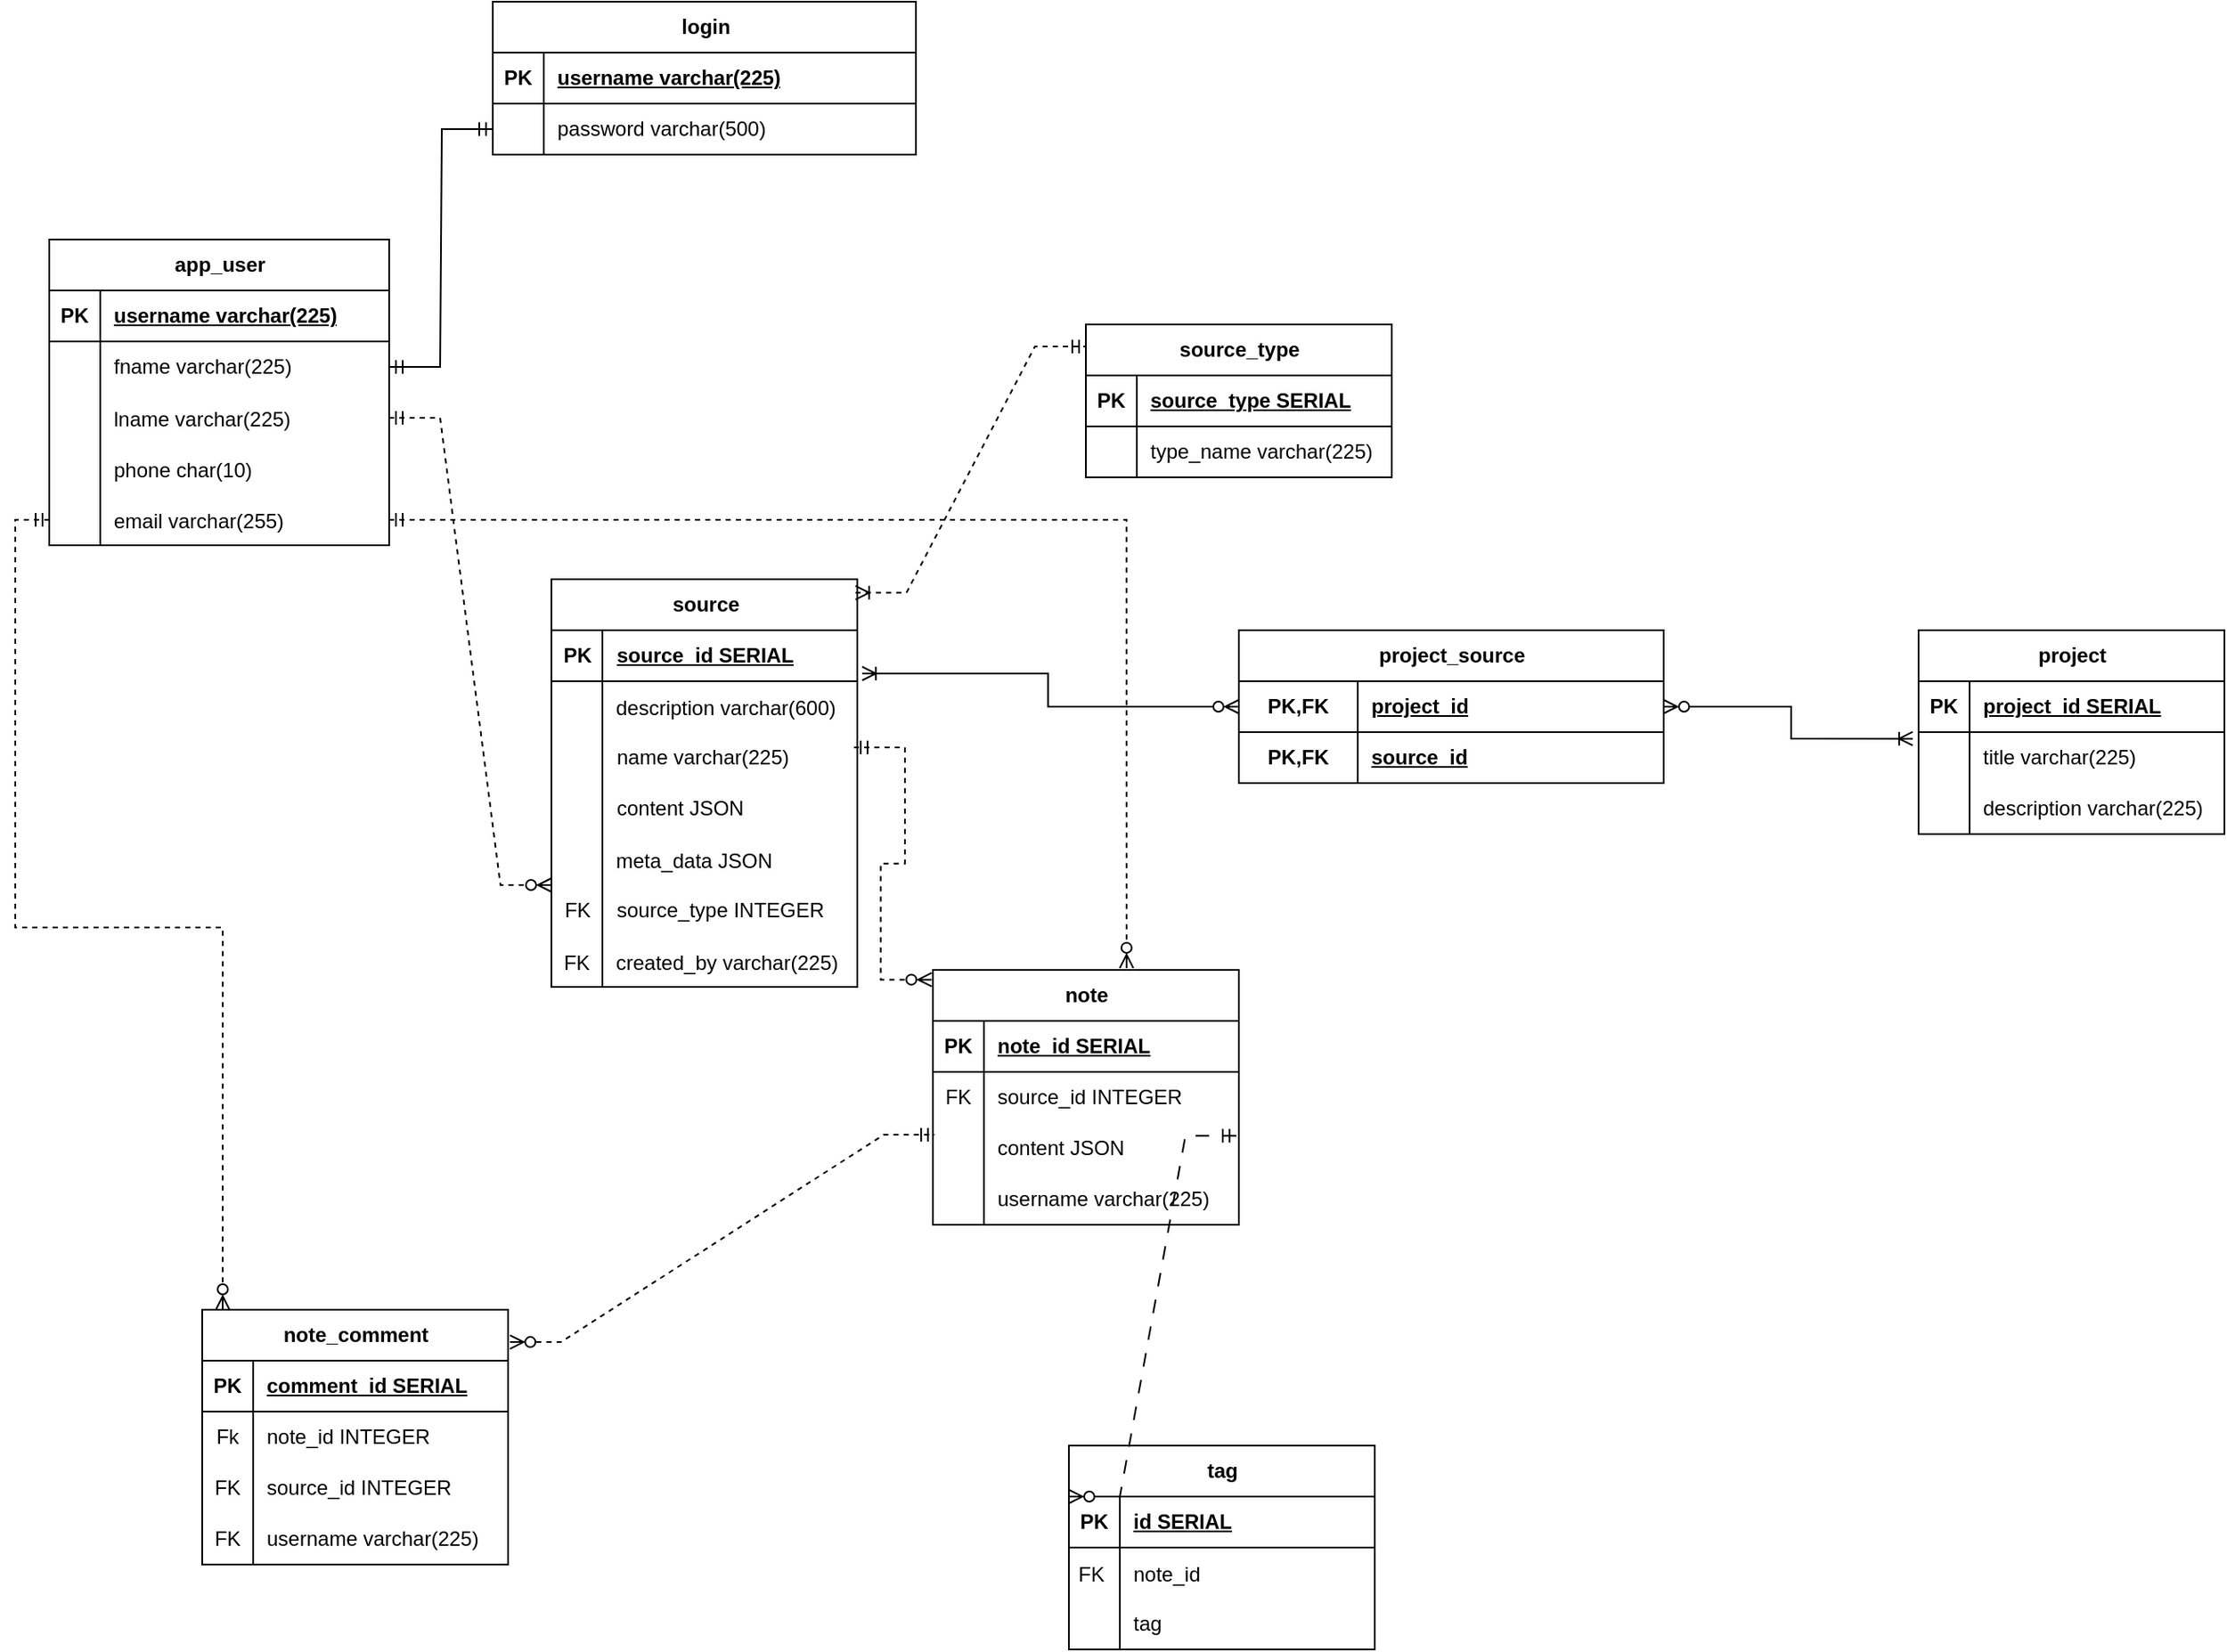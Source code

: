 <mxfile version="23.0.2" type="device">
  <diagram id="R2lEEEUBdFMjLlhIrx00" name="Page-1">
    <mxGraphModel dx="2045" dy="697" grid="1" gridSize="10" guides="1" tooltips="1" connect="1" arrows="1" fold="1" page="1" pageScale="1" pageWidth="850" pageHeight="1100" math="0" shadow="0" extFonts="Permanent Marker^https://fonts.googleapis.com/css?family=Permanent+Marker">
      <root>
        <mxCell id="0" />
        <mxCell id="1" parent="0" />
        <mxCell id="jBe3QeOH1B4ZWQV6k8TV-5" value="app_user" style="shape=table;startSize=30;container=1;collapsible=1;childLayout=tableLayout;fixedRows=1;rowLines=0;fontStyle=1;align=center;resizeLast=1;html=1;" parent="1" vertex="1">
          <mxGeometry x="10" y="220" width="200" height="180" as="geometry" />
        </mxCell>
        <mxCell id="jBe3QeOH1B4ZWQV6k8TV-6" value="" style="shape=tableRow;horizontal=0;startSize=0;swimlaneHead=0;swimlaneBody=0;fillColor=none;collapsible=0;dropTarget=0;points=[[0,0.5],[1,0.5]];portConstraint=eastwest;top=0;left=0;right=0;bottom=1;" parent="jBe3QeOH1B4ZWQV6k8TV-5" vertex="1">
          <mxGeometry y="30" width="200" height="30" as="geometry" />
        </mxCell>
        <mxCell id="jBe3QeOH1B4ZWQV6k8TV-7" value="PK" style="shape=partialRectangle;connectable=0;fillColor=none;top=0;left=0;bottom=0;right=0;fontStyle=1;overflow=hidden;whiteSpace=wrap;html=1;" parent="jBe3QeOH1B4ZWQV6k8TV-6" vertex="1">
          <mxGeometry width="30" height="30" as="geometry">
            <mxRectangle width="30" height="30" as="alternateBounds" />
          </mxGeometry>
        </mxCell>
        <mxCell id="jBe3QeOH1B4ZWQV6k8TV-8" value="username varchar(225)" style="shape=partialRectangle;connectable=0;fillColor=none;top=0;left=0;bottom=0;right=0;align=left;spacingLeft=6;fontStyle=5;overflow=hidden;whiteSpace=wrap;html=1;" parent="jBe3QeOH1B4ZWQV6k8TV-6" vertex="1">
          <mxGeometry x="30" width="170" height="30" as="geometry">
            <mxRectangle width="170" height="30" as="alternateBounds" />
          </mxGeometry>
        </mxCell>
        <mxCell id="jBe3QeOH1B4ZWQV6k8TV-12" value="" style="shape=tableRow;horizontal=0;startSize=0;swimlaneHead=0;swimlaneBody=0;fillColor=none;collapsible=0;dropTarget=0;points=[[0,0.5],[1,0.5]];portConstraint=eastwest;top=0;left=0;right=0;bottom=0;" parent="jBe3QeOH1B4ZWQV6k8TV-5" vertex="1">
          <mxGeometry y="60" width="200" height="30" as="geometry" />
        </mxCell>
        <mxCell id="jBe3QeOH1B4ZWQV6k8TV-13" value="" style="shape=partialRectangle;connectable=0;fillColor=none;top=0;left=0;bottom=0;right=0;editable=1;overflow=hidden;whiteSpace=wrap;html=1;" parent="jBe3QeOH1B4ZWQV6k8TV-12" vertex="1">
          <mxGeometry width="30" height="30" as="geometry">
            <mxRectangle width="30" height="30" as="alternateBounds" />
          </mxGeometry>
        </mxCell>
        <mxCell id="jBe3QeOH1B4ZWQV6k8TV-14" value="fname varchar(225)" style="shape=partialRectangle;connectable=0;fillColor=none;top=0;left=0;bottom=0;right=0;align=left;spacingLeft=6;overflow=hidden;whiteSpace=wrap;html=1;" parent="jBe3QeOH1B4ZWQV6k8TV-12" vertex="1">
          <mxGeometry x="30" width="170" height="30" as="geometry">
            <mxRectangle width="170" height="30" as="alternateBounds" />
          </mxGeometry>
        </mxCell>
        <mxCell id="jBe3QeOH1B4ZWQV6k8TV-83" value="" style="shape=tableRow;horizontal=0;startSize=0;swimlaneHead=0;swimlaneBody=0;fillColor=none;collapsible=0;dropTarget=0;points=[[0,0.5],[1,0.5]];portConstraint=eastwest;top=0;left=0;right=0;bottom=0;" parent="jBe3QeOH1B4ZWQV6k8TV-5" vertex="1">
          <mxGeometry y="90" width="200" height="30" as="geometry" />
        </mxCell>
        <mxCell id="jBe3QeOH1B4ZWQV6k8TV-84" value="" style="shape=partialRectangle;connectable=0;fillColor=none;top=0;left=0;bottom=0;right=0;editable=1;overflow=hidden;" parent="jBe3QeOH1B4ZWQV6k8TV-83" vertex="1">
          <mxGeometry width="30" height="30" as="geometry">
            <mxRectangle width="30" height="30" as="alternateBounds" />
          </mxGeometry>
        </mxCell>
        <mxCell id="jBe3QeOH1B4ZWQV6k8TV-85" value="lname varchar(225)" style="shape=partialRectangle;connectable=0;fillColor=none;top=0;left=0;bottom=0;right=0;align=left;spacingLeft=6;overflow=hidden;" parent="jBe3QeOH1B4ZWQV6k8TV-83" vertex="1">
          <mxGeometry x="30" width="170" height="30" as="geometry">
            <mxRectangle width="170" height="30" as="alternateBounds" />
          </mxGeometry>
        </mxCell>
        <mxCell id="jBe3QeOH1B4ZWQV6k8TV-128" value="" style="shape=tableRow;horizontal=0;startSize=0;swimlaneHead=0;swimlaneBody=0;fillColor=none;collapsible=0;dropTarget=0;points=[[0,0.5],[1,0.5]];portConstraint=eastwest;top=0;left=0;right=0;bottom=0;" parent="jBe3QeOH1B4ZWQV6k8TV-5" vertex="1">
          <mxGeometry y="120" width="200" height="30" as="geometry" />
        </mxCell>
        <mxCell id="jBe3QeOH1B4ZWQV6k8TV-129" value="" style="shape=partialRectangle;connectable=0;fillColor=none;top=0;left=0;bottom=0;right=0;editable=1;overflow=hidden;" parent="jBe3QeOH1B4ZWQV6k8TV-128" vertex="1">
          <mxGeometry width="30" height="30" as="geometry">
            <mxRectangle width="30" height="30" as="alternateBounds" />
          </mxGeometry>
        </mxCell>
        <mxCell id="jBe3QeOH1B4ZWQV6k8TV-130" value="phone char(10)" style="shape=partialRectangle;connectable=0;fillColor=none;top=0;left=0;bottom=0;right=0;align=left;spacingLeft=6;overflow=hidden;" parent="jBe3QeOH1B4ZWQV6k8TV-128" vertex="1">
          <mxGeometry x="30" width="170" height="30" as="geometry">
            <mxRectangle width="170" height="30" as="alternateBounds" />
          </mxGeometry>
        </mxCell>
        <mxCell id="jBe3QeOH1B4ZWQV6k8TV-86" value="" style="shape=tableRow;horizontal=0;startSize=0;swimlaneHead=0;swimlaneBody=0;fillColor=none;collapsible=0;dropTarget=0;points=[[0,0.5],[1,0.5]];portConstraint=eastwest;top=0;left=0;right=0;bottom=0;" parent="jBe3QeOH1B4ZWQV6k8TV-5" vertex="1">
          <mxGeometry y="150" width="200" height="30" as="geometry" />
        </mxCell>
        <mxCell id="jBe3QeOH1B4ZWQV6k8TV-87" value="" style="shape=partialRectangle;connectable=0;fillColor=none;top=0;left=0;bottom=0;right=0;editable=1;overflow=hidden;" parent="jBe3QeOH1B4ZWQV6k8TV-86" vertex="1">
          <mxGeometry width="30" height="30" as="geometry">
            <mxRectangle width="30" height="30" as="alternateBounds" />
          </mxGeometry>
        </mxCell>
        <mxCell id="jBe3QeOH1B4ZWQV6k8TV-88" value="email varchar(255)" style="shape=partialRectangle;connectable=0;fillColor=none;top=0;left=0;bottom=0;right=0;align=left;spacingLeft=6;overflow=hidden;" parent="jBe3QeOH1B4ZWQV6k8TV-86" vertex="1">
          <mxGeometry x="30" width="170" height="30" as="geometry">
            <mxRectangle width="170" height="30" as="alternateBounds" />
          </mxGeometry>
        </mxCell>
        <mxCell id="jBe3QeOH1B4ZWQV6k8TV-18" value="login" style="shape=table;startSize=30;container=1;collapsible=1;childLayout=tableLayout;fixedRows=1;rowLines=0;fontStyle=1;align=center;resizeLast=1;html=1;" parent="1" vertex="1">
          <mxGeometry x="271" y="80" width="249" height="90" as="geometry" />
        </mxCell>
        <mxCell id="jBe3QeOH1B4ZWQV6k8TV-19" value="" style="shape=tableRow;horizontal=0;startSize=0;swimlaneHead=0;swimlaneBody=0;fillColor=none;collapsible=0;dropTarget=0;points=[[0,0.5],[1,0.5]];portConstraint=eastwest;top=0;left=0;right=0;bottom=1;" parent="jBe3QeOH1B4ZWQV6k8TV-18" vertex="1">
          <mxGeometry y="30" width="249" height="30" as="geometry" />
        </mxCell>
        <mxCell id="jBe3QeOH1B4ZWQV6k8TV-20" value="PK" style="shape=partialRectangle;connectable=0;fillColor=none;top=0;left=0;bottom=0;right=0;fontStyle=1;overflow=hidden;whiteSpace=wrap;html=1;" parent="jBe3QeOH1B4ZWQV6k8TV-19" vertex="1">
          <mxGeometry width="30" height="30" as="geometry">
            <mxRectangle width="30" height="30" as="alternateBounds" />
          </mxGeometry>
        </mxCell>
        <mxCell id="jBe3QeOH1B4ZWQV6k8TV-21" value="username varchar(225)" style="shape=partialRectangle;connectable=0;fillColor=none;top=0;left=0;bottom=0;right=0;align=left;spacingLeft=6;fontStyle=5;overflow=hidden;whiteSpace=wrap;html=1;" parent="jBe3QeOH1B4ZWQV6k8TV-19" vertex="1">
          <mxGeometry x="30" width="219" height="30" as="geometry">
            <mxRectangle width="219" height="30" as="alternateBounds" />
          </mxGeometry>
        </mxCell>
        <mxCell id="jBe3QeOH1B4ZWQV6k8TV-25" value="" style="shape=tableRow;horizontal=0;startSize=0;swimlaneHead=0;swimlaneBody=0;fillColor=none;collapsible=0;dropTarget=0;points=[[0,0.5],[1,0.5]];portConstraint=eastwest;top=0;left=0;right=0;bottom=0;" parent="jBe3QeOH1B4ZWQV6k8TV-18" vertex="1">
          <mxGeometry y="60" width="249" height="30" as="geometry" />
        </mxCell>
        <mxCell id="jBe3QeOH1B4ZWQV6k8TV-26" value="" style="shape=partialRectangle;connectable=0;fillColor=none;top=0;left=0;bottom=0;right=0;editable=1;overflow=hidden;whiteSpace=wrap;html=1;" parent="jBe3QeOH1B4ZWQV6k8TV-25" vertex="1">
          <mxGeometry width="30" height="30" as="geometry">
            <mxRectangle width="30" height="30" as="alternateBounds" />
          </mxGeometry>
        </mxCell>
        <mxCell id="jBe3QeOH1B4ZWQV6k8TV-27" value="password varchar(500)" style="shape=partialRectangle;connectable=0;fillColor=none;top=0;left=0;bottom=0;right=0;align=left;spacingLeft=6;overflow=hidden;whiteSpace=wrap;html=1;" parent="jBe3QeOH1B4ZWQV6k8TV-25" vertex="1">
          <mxGeometry x="30" width="219" height="30" as="geometry">
            <mxRectangle width="219" height="30" as="alternateBounds" />
          </mxGeometry>
        </mxCell>
        <mxCell id="jBe3QeOH1B4ZWQV6k8TV-31" value="source" style="shape=table;startSize=30;container=1;collapsible=1;childLayout=tableLayout;fixedRows=1;rowLines=0;fontStyle=1;align=center;resizeLast=1;html=1;" parent="1" vertex="1">
          <mxGeometry x="305.5" y="420" width="180" height="240" as="geometry" />
        </mxCell>
        <mxCell id="jBe3QeOH1B4ZWQV6k8TV-32" value="" style="shape=tableRow;horizontal=0;startSize=0;swimlaneHead=0;swimlaneBody=0;fillColor=none;collapsible=0;dropTarget=0;points=[[0,0.5],[1,0.5]];portConstraint=eastwest;top=0;left=0;right=0;bottom=1;" parent="jBe3QeOH1B4ZWQV6k8TV-31" vertex="1">
          <mxGeometry y="30" width="180" height="30" as="geometry" />
        </mxCell>
        <mxCell id="jBe3QeOH1B4ZWQV6k8TV-33" value="PK" style="shape=partialRectangle;connectable=0;fillColor=none;top=0;left=0;bottom=0;right=0;fontStyle=1;overflow=hidden;whiteSpace=wrap;html=1;" parent="jBe3QeOH1B4ZWQV6k8TV-32" vertex="1">
          <mxGeometry width="30" height="30" as="geometry">
            <mxRectangle width="30" height="30" as="alternateBounds" />
          </mxGeometry>
        </mxCell>
        <mxCell id="jBe3QeOH1B4ZWQV6k8TV-34" value="source_id SERIAL" style="shape=partialRectangle;connectable=0;fillColor=none;top=0;left=0;bottom=0;right=0;align=left;spacingLeft=6;fontStyle=5;overflow=hidden;whiteSpace=wrap;html=1;" parent="jBe3QeOH1B4ZWQV6k8TV-32" vertex="1">
          <mxGeometry x="30" width="150" height="30" as="geometry">
            <mxRectangle width="150" height="30" as="alternateBounds" />
          </mxGeometry>
        </mxCell>
        <mxCell id="jBe3QeOH1B4ZWQV6k8TV-123" value="" style="shape=tableRow;horizontal=0;startSize=0;swimlaneHead=0;swimlaneBody=0;fillColor=none;collapsible=0;dropTarget=0;points=[[0,0.5],[1,0.5]];portConstraint=eastwest;top=0;left=0;right=0;bottom=0;" parent="jBe3QeOH1B4ZWQV6k8TV-31" vertex="1">
          <mxGeometry y="60" width="180" height="30" as="geometry" />
        </mxCell>
        <mxCell id="jBe3QeOH1B4ZWQV6k8TV-124" value="" style="shape=partialRectangle;connectable=0;fillColor=none;top=0;left=0;bottom=0;right=0;editable=1;overflow=hidden;" parent="jBe3QeOH1B4ZWQV6k8TV-123" vertex="1">
          <mxGeometry width="30" height="30" as="geometry">
            <mxRectangle width="30" height="30" as="alternateBounds" />
          </mxGeometry>
        </mxCell>
        <mxCell id="jBe3QeOH1B4ZWQV6k8TV-125" value="description varchar(600)" style="shape=partialRectangle;connectable=0;fillColor=none;top=0;left=0;bottom=0;right=0;align=left;spacingLeft=6;overflow=hidden;" parent="jBe3QeOH1B4ZWQV6k8TV-123" vertex="1">
          <mxGeometry x="30" width="150" height="30" as="geometry">
            <mxRectangle width="150" height="30" as="alternateBounds" />
          </mxGeometry>
        </mxCell>
        <mxCell id="jBe3QeOH1B4ZWQV6k8TV-35" value="" style="shape=tableRow;horizontal=0;startSize=0;swimlaneHead=0;swimlaneBody=0;fillColor=none;collapsible=0;dropTarget=0;points=[[0,0.5],[1,0.5]];portConstraint=eastwest;top=0;left=0;right=0;bottom=0;" parent="jBe3QeOH1B4ZWQV6k8TV-31" vertex="1">
          <mxGeometry y="90" width="180" height="30" as="geometry" />
        </mxCell>
        <mxCell id="jBe3QeOH1B4ZWQV6k8TV-36" value="" style="shape=partialRectangle;connectable=0;fillColor=none;top=0;left=0;bottom=0;right=0;editable=1;overflow=hidden;whiteSpace=wrap;html=1;" parent="jBe3QeOH1B4ZWQV6k8TV-35" vertex="1">
          <mxGeometry width="30" height="30" as="geometry">
            <mxRectangle width="30" height="30" as="alternateBounds" />
          </mxGeometry>
        </mxCell>
        <mxCell id="jBe3QeOH1B4ZWQV6k8TV-37" value="name varchar(225)" style="shape=partialRectangle;connectable=0;fillColor=none;top=0;left=0;bottom=0;right=0;align=left;spacingLeft=6;overflow=hidden;whiteSpace=wrap;html=1;" parent="jBe3QeOH1B4ZWQV6k8TV-35" vertex="1">
          <mxGeometry x="30" width="150" height="30" as="geometry">
            <mxRectangle width="150" height="30" as="alternateBounds" />
          </mxGeometry>
        </mxCell>
        <mxCell id="jBe3QeOH1B4ZWQV6k8TV-38" value="" style="shape=tableRow;horizontal=0;startSize=0;swimlaneHead=0;swimlaneBody=0;fillColor=none;collapsible=0;dropTarget=0;points=[[0,0.5],[1,0.5]];portConstraint=eastwest;top=0;left=0;right=0;bottom=0;" parent="jBe3QeOH1B4ZWQV6k8TV-31" vertex="1">
          <mxGeometry y="120" width="180" height="30" as="geometry" />
        </mxCell>
        <mxCell id="jBe3QeOH1B4ZWQV6k8TV-39" value="" style="shape=partialRectangle;connectable=0;fillColor=none;top=0;left=0;bottom=0;right=0;editable=1;overflow=hidden;whiteSpace=wrap;html=1;" parent="jBe3QeOH1B4ZWQV6k8TV-38" vertex="1">
          <mxGeometry width="30" height="30" as="geometry">
            <mxRectangle width="30" height="30" as="alternateBounds" />
          </mxGeometry>
        </mxCell>
        <mxCell id="jBe3QeOH1B4ZWQV6k8TV-40" value="content JSON" style="shape=partialRectangle;connectable=0;fillColor=none;top=0;left=0;bottom=0;right=0;align=left;spacingLeft=6;overflow=hidden;whiteSpace=wrap;html=1;" parent="jBe3QeOH1B4ZWQV6k8TV-38" vertex="1">
          <mxGeometry x="30" width="150" height="30" as="geometry">
            <mxRectangle width="150" height="30" as="alternateBounds" />
          </mxGeometry>
        </mxCell>
        <mxCell id="jBe3QeOH1B4ZWQV6k8TV-106" value="" style="shape=tableRow;horizontal=0;startSize=0;swimlaneHead=0;swimlaneBody=0;fillColor=none;collapsible=0;dropTarget=0;points=[[0,0.5],[1,0.5]];portConstraint=eastwest;top=0;left=0;right=0;bottom=0;" parent="jBe3QeOH1B4ZWQV6k8TV-31" vertex="1">
          <mxGeometry y="150" width="180" height="30" as="geometry" />
        </mxCell>
        <mxCell id="jBe3QeOH1B4ZWQV6k8TV-107" value="" style="shape=partialRectangle;connectable=0;fillColor=none;top=0;left=0;bottom=0;right=0;editable=1;overflow=hidden;" parent="jBe3QeOH1B4ZWQV6k8TV-106" vertex="1">
          <mxGeometry width="30" height="30" as="geometry">
            <mxRectangle width="30" height="30" as="alternateBounds" />
          </mxGeometry>
        </mxCell>
        <mxCell id="jBe3QeOH1B4ZWQV6k8TV-108" value="meta_data JSON" style="shape=partialRectangle;connectable=0;fillColor=none;top=0;left=0;bottom=0;right=0;align=left;spacingLeft=6;overflow=hidden;" parent="jBe3QeOH1B4ZWQV6k8TV-106" vertex="1">
          <mxGeometry x="30" width="150" height="30" as="geometry">
            <mxRectangle width="150" height="30" as="alternateBounds" />
          </mxGeometry>
        </mxCell>
        <mxCell id="jBe3QeOH1B4ZWQV6k8TV-41" value="" style="shape=tableRow;horizontal=0;startSize=0;swimlaneHead=0;swimlaneBody=0;fillColor=none;collapsible=0;dropTarget=0;points=[[0,0.5],[1,0.5]];portConstraint=eastwest;top=0;left=0;right=0;bottom=0;" parent="jBe3QeOH1B4ZWQV6k8TV-31" vertex="1">
          <mxGeometry y="180" width="180" height="30" as="geometry" />
        </mxCell>
        <mxCell id="jBe3QeOH1B4ZWQV6k8TV-42" value="FK" style="shape=partialRectangle;connectable=0;fillColor=none;top=0;left=0;bottom=0;right=0;editable=1;overflow=hidden;whiteSpace=wrap;html=1;" parent="jBe3QeOH1B4ZWQV6k8TV-41" vertex="1">
          <mxGeometry width="30" height="30" as="geometry">
            <mxRectangle width="30" height="30" as="alternateBounds" />
          </mxGeometry>
        </mxCell>
        <mxCell id="jBe3QeOH1B4ZWQV6k8TV-43" value="source_type INTEGER" style="shape=partialRectangle;connectable=0;fillColor=none;top=0;left=0;bottom=0;right=0;align=left;spacingLeft=6;overflow=hidden;whiteSpace=wrap;html=1;" parent="jBe3QeOH1B4ZWQV6k8TV-41" vertex="1">
          <mxGeometry x="30" width="150" height="30" as="geometry">
            <mxRectangle width="150" height="30" as="alternateBounds" />
          </mxGeometry>
        </mxCell>
        <mxCell id="jBe3QeOH1B4ZWQV6k8TV-114" value="" style="shape=tableRow;horizontal=0;startSize=0;swimlaneHead=0;swimlaneBody=0;fillColor=none;collapsible=0;dropTarget=0;points=[[0,0.5],[1,0.5]];portConstraint=eastwest;top=0;left=0;right=0;bottom=0;" parent="jBe3QeOH1B4ZWQV6k8TV-31" vertex="1">
          <mxGeometry y="210" width="180" height="30" as="geometry" />
        </mxCell>
        <mxCell id="jBe3QeOH1B4ZWQV6k8TV-115" value="FK" style="shape=partialRectangle;connectable=0;fillColor=none;top=0;left=0;bottom=0;right=0;editable=1;overflow=hidden;" parent="jBe3QeOH1B4ZWQV6k8TV-114" vertex="1">
          <mxGeometry width="30" height="30" as="geometry">
            <mxRectangle width="30" height="30" as="alternateBounds" />
          </mxGeometry>
        </mxCell>
        <mxCell id="jBe3QeOH1B4ZWQV6k8TV-116" value="created_by varchar(225)" style="shape=partialRectangle;connectable=0;fillColor=none;top=0;left=0;bottom=0;right=0;align=left;spacingLeft=6;overflow=hidden;" parent="jBe3QeOH1B4ZWQV6k8TV-114" vertex="1">
          <mxGeometry x="30" width="150" height="30" as="geometry">
            <mxRectangle width="150" height="30" as="alternateBounds" />
          </mxGeometry>
        </mxCell>
        <mxCell id="jBe3QeOH1B4ZWQV6k8TV-44" value="source_type" style="shape=table;startSize=30;container=1;collapsible=1;childLayout=tableLayout;fixedRows=1;rowLines=0;fontStyle=1;align=center;resizeLast=1;html=1;" parent="1" vertex="1">
          <mxGeometry x="620" y="270" width="180" height="90" as="geometry" />
        </mxCell>
        <mxCell id="jBe3QeOH1B4ZWQV6k8TV-45" value="" style="shape=tableRow;horizontal=0;startSize=0;swimlaneHead=0;swimlaneBody=0;fillColor=none;collapsible=0;dropTarget=0;points=[[0,0.5],[1,0.5]];portConstraint=eastwest;top=0;left=0;right=0;bottom=1;" parent="jBe3QeOH1B4ZWQV6k8TV-44" vertex="1">
          <mxGeometry y="30" width="180" height="30" as="geometry" />
        </mxCell>
        <mxCell id="jBe3QeOH1B4ZWQV6k8TV-46" value="PK" style="shape=partialRectangle;connectable=0;fillColor=none;top=0;left=0;bottom=0;right=0;fontStyle=1;overflow=hidden;whiteSpace=wrap;html=1;" parent="jBe3QeOH1B4ZWQV6k8TV-45" vertex="1">
          <mxGeometry width="30" height="30" as="geometry">
            <mxRectangle width="30" height="30" as="alternateBounds" />
          </mxGeometry>
        </mxCell>
        <mxCell id="jBe3QeOH1B4ZWQV6k8TV-47" value="source_type SERIAL" style="shape=partialRectangle;connectable=0;fillColor=none;top=0;left=0;bottom=0;right=0;align=left;spacingLeft=6;fontStyle=5;overflow=hidden;whiteSpace=wrap;html=1;" parent="jBe3QeOH1B4ZWQV6k8TV-45" vertex="1">
          <mxGeometry x="30" width="150" height="30" as="geometry">
            <mxRectangle width="150" height="30" as="alternateBounds" />
          </mxGeometry>
        </mxCell>
        <mxCell id="jBe3QeOH1B4ZWQV6k8TV-48" value="" style="shape=tableRow;horizontal=0;startSize=0;swimlaneHead=0;swimlaneBody=0;fillColor=none;collapsible=0;dropTarget=0;points=[[0,0.5],[1,0.5]];portConstraint=eastwest;top=0;left=0;right=0;bottom=0;" parent="jBe3QeOH1B4ZWQV6k8TV-44" vertex="1">
          <mxGeometry y="60" width="180" height="30" as="geometry" />
        </mxCell>
        <mxCell id="jBe3QeOH1B4ZWQV6k8TV-49" value="" style="shape=partialRectangle;connectable=0;fillColor=none;top=0;left=0;bottom=0;right=0;editable=1;overflow=hidden;whiteSpace=wrap;html=1;" parent="jBe3QeOH1B4ZWQV6k8TV-48" vertex="1">
          <mxGeometry width="30" height="30" as="geometry">
            <mxRectangle width="30" height="30" as="alternateBounds" />
          </mxGeometry>
        </mxCell>
        <mxCell id="jBe3QeOH1B4ZWQV6k8TV-50" value="type_name varchar(225)" style="shape=partialRectangle;connectable=0;fillColor=none;top=0;left=0;bottom=0;right=0;align=left;spacingLeft=6;overflow=hidden;whiteSpace=wrap;html=1;" parent="jBe3QeOH1B4ZWQV6k8TV-48" vertex="1">
          <mxGeometry x="30" width="150" height="30" as="geometry">
            <mxRectangle width="150" height="30" as="alternateBounds" />
          </mxGeometry>
        </mxCell>
        <mxCell id="jBe3QeOH1B4ZWQV6k8TV-70" value="note" style="shape=table;startSize=30;container=1;collapsible=1;childLayout=tableLayout;fixedRows=1;rowLines=0;fontStyle=1;align=center;resizeLast=1;html=1;" parent="1" vertex="1">
          <mxGeometry x="530" y="650" width="180" height="150" as="geometry" />
        </mxCell>
        <mxCell id="jBe3QeOH1B4ZWQV6k8TV-71" value="" style="shape=tableRow;horizontal=0;startSize=0;swimlaneHead=0;swimlaneBody=0;fillColor=none;collapsible=0;dropTarget=0;points=[[0,0.5],[1,0.5]];portConstraint=eastwest;top=0;left=0;right=0;bottom=1;" parent="jBe3QeOH1B4ZWQV6k8TV-70" vertex="1">
          <mxGeometry y="30" width="180" height="30" as="geometry" />
        </mxCell>
        <mxCell id="jBe3QeOH1B4ZWQV6k8TV-72" value="PK" style="shape=partialRectangle;connectable=0;fillColor=none;top=0;left=0;bottom=0;right=0;fontStyle=1;overflow=hidden;whiteSpace=wrap;html=1;" parent="jBe3QeOH1B4ZWQV6k8TV-71" vertex="1">
          <mxGeometry width="30" height="30" as="geometry">
            <mxRectangle width="30" height="30" as="alternateBounds" />
          </mxGeometry>
        </mxCell>
        <mxCell id="jBe3QeOH1B4ZWQV6k8TV-73" value="note_id SERIAL" style="shape=partialRectangle;connectable=0;fillColor=none;top=0;left=0;bottom=0;right=0;align=left;spacingLeft=6;fontStyle=5;overflow=hidden;whiteSpace=wrap;html=1;" parent="jBe3QeOH1B4ZWQV6k8TV-71" vertex="1">
          <mxGeometry x="30" width="150" height="30" as="geometry">
            <mxRectangle width="150" height="30" as="alternateBounds" />
          </mxGeometry>
        </mxCell>
        <mxCell id="jBe3QeOH1B4ZWQV6k8TV-74" value="" style="shape=tableRow;horizontal=0;startSize=0;swimlaneHead=0;swimlaneBody=0;fillColor=none;collapsible=0;dropTarget=0;points=[[0,0.5],[1,0.5]];portConstraint=eastwest;top=0;left=0;right=0;bottom=0;" parent="jBe3QeOH1B4ZWQV6k8TV-70" vertex="1">
          <mxGeometry y="60" width="180" height="30" as="geometry" />
        </mxCell>
        <mxCell id="jBe3QeOH1B4ZWQV6k8TV-75" value="FK" style="shape=partialRectangle;connectable=0;fillColor=none;top=0;left=0;bottom=0;right=0;editable=1;overflow=hidden;whiteSpace=wrap;html=1;" parent="jBe3QeOH1B4ZWQV6k8TV-74" vertex="1">
          <mxGeometry width="30" height="30" as="geometry">
            <mxRectangle width="30" height="30" as="alternateBounds" />
          </mxGeometry>
        </mxCell>
        <mxCell id="jBe3QeOH1B4ZWQV6k8TV-76" value="source_id INTEGER" style="shape=partialRectangle;connectable=0;fillColor=none;top=0;left=0;bottom=0;right=0;align=left;spacingLeft=6;overflow=hidden;whiteSpace=wrap;html=1;" parent="jBe3QeOH1B4ZWQV6k8TV-74" vertex="1">
          <mxGeometry x="30" width="150" height="30" as="geometry">
            <mxRectangle width="150" height="30" as="alternateBounds" />
          </mxGeometry>
        </mxCell>
        <mxCell id="jBe3QeOH1B4ZWQV6k8TV-77" value="" style="shape=tableRow;horizontal=0;startSize=0;swimlaneHead=0;swimlaneBody=0;fillColor=none;collapsible=0;dropTarget=0;points=[[0,0.5],[1,0.5]];portConstraint=eastwest;top=0;left=0;right=0;bottom=0;" parent="jBe3QeOH1B4ZWQV6k8TV-70" vertex="1">
          <mxGeometry y="90" width="180" height="30" as="geometry" />
        </mxCell>
        <mxCell id="jBe3QeOH1B4ZWQV6k8TV-78" value="" style="shape=partialRectangle;connectable=0;fillColor=none;top=0;left=0;bottom=0;right=0;editable=1;overflow=hidden;whiteSpace=wrap;html=1;" parent="jBe3QeOH1B4ZWQV6k8TV-77" vertex="1">
          <mxGeometry width="30" height="30" as="geometry">
            <mxRectangle width="30" height="30" as="alternateBounds" />
          </mxGeometry>
        </mxCell>
        <mxCell id="jBe3QeOH1B4ZWQV6k8TV-79" value="content JSON" style="shape=partialRectangle;connectable=0;fillColor=none;top=0;left=0;bottom=0;right=0;align=left;spacingLeft=6;overflow=hidden;whiteSpace=wrap;html=1;" parent="jBe3QeOH1B4ZWQV6k8TV-77" vertex="1">
          <mxGeometry x="30" width="150" height="30" as="geometry">
            <mxRectangle width="150" height="30" as="alternateBounds" />
          </mxGeometry>
        </mxCell>
        <mxCell id="jBe3QeOH1B4ZWQV6k8TV-80" value="" style="shape=tableRow;horizontal=0;startSize=0;swimlaneHead=0;swimlaneBody=0;fillColor=none;collapsible=0;dropTarget=0;points=[[0,0.5],[1,0.5]];portConstraint=eastwest;top=0;left=0;right=0;bottom=0;" parent="jBe3QeOH1B4ZWQV6k8TV-70" vertex="1">
          <mxGeometry y="120" width="180" height="30" as="geometry" />
        </mxCell>
        <mxCell id="jBe3QeOH1B4ZWQV6k8TV-81" value="" style="shape=partialRectangle;connectable=0;fillColor=none;top=0;left=0;bottom=0;right=0;editable=1;overflow=hidden;whiteSpace=wrap;html=1;" parent="jBe3QeOH1B4ZWQV6k8TV-80" vertex="1">
          <mxGeometry width="30" height="30" as="geometry">
            <mxRectangle width="30" height="30" as="alternateBounds" />
          </mxGeometry>
        </mxCell>
        <mxCell id="jBe3QeOH1B4ZWQV6k8TV-82" value="username varchar(225)" style="shape=partialRectangle;connectable=0;fillColor=none;top=0;left=0;bottom=0;right=0;align=left;spacingLeft=6;overflow=hidden;whiteSpace=wrap;html=1;" parent="jBe3QeOH1B4ZWQV6k8TV-80" vertex="1">
          <mxGeometry x="30" width="150" height="30" as="geometry">
            <mxRectangle width="150" height="30" as="alternateBounds" />
          </mxGeometry>
        </mxCell>
        <mxCell id="jBe3QeOH1B4ZWQV6k8TV-92" value="" style="edgeStyle=entityRelationEdgeStyle;fontSize=12;html=1;endArrow=ERmandOne;startArrow=ERmandOne;rounded=0;exitX=1;exitY=0.5;exitDx=0;exitDy=0;entryX=0;entryY=0.5;entryDx=0;entryDy=0;endFill=0;startFill=0;" parent="1" edge="1">
          <mxGeometry width="100" height="100" relative="1" as="geometry">
            <mxPoint x="210" y="295" as="sourcePoint" />
            <mxPoint x="271" y="155" as="targetPoint" />
            <Array as="points">
              <mxPoint x="250" y="390" />
            </Array>
          </mxGeometry>
        </mxCell>
        <mxCell id="jBe3QeOH1B4ZWQV6k8TV-93" value="note_comment" style="shape=table;startSize=30;container=1;collapsible=1;childLayout=tableLayout;fixedRows=1;rowLines=0;fontStyle=1;align=center;resizeLast=1;html=1;" parent="1" vertex="1">
          <mxGeometry x="100" y="850" width="180" height="150" as="geometry" />
        </mxCell>
        <mxCell id="jBe3QeOH1B4ZWQV6k8TV-94" value="" style="shape=tableRow;horizontal=0;startSize=0;swimlaneHead=0;swimlaneBody=0;fillColor=none;collapsible=0;dropTarget=0;points=[[0,0.5],[1,0.5]];portConstraint=eastwest;top=0;left=0;right=0;bottom=1;" parent="jBe3QeOH1B4ZWQV6k8TV-93" vertex="1">
          <mxGeometry y="30" width="180" height="30" as="geometry" />
        </mxCell>
        <mxCell id="jBe3QeOH1B4ZWQV6k8TV-95" value="PK" style="shape=partialRectangle;connectable=0;fillColor=none;top=0;left=0;bottom=0;right=0;fontStyle=1;overflow=hidden;whiteSpace=wrap;html=1;" parent="jBe3QeOH1B4ZWQV6k8TV-94" vertex="1">
          <mxGeometry width="30" height="30" as="geometry">
            <mxRectangle width="30" height="30" as="alternateBounds" />
          </mxGeometry>
        </mxCell>
        <mxCell id="jBe3QeOH1B4ZWQV6k8TV-96" value="comment_id SERIAL" style="shape=partialRectangle;connectable=0;fillColor=none;top=0;left=0;bottom=0;right=0;align=left;spacingLeft=6;fontStyle=5;overflow=hidden;whiteSpace=wrap;html=1;" parent="jBe3QeOH1B4ZWQV6k8TV-94" vertex="1">
          <mxGeometry x="30" width="150" height="30" as="geometry">
            <mxRectangle width="150" height="30" as="alternateBounds" />
          </mxGeometry>
        </mxCell>
        <mxCell id="jBe3QeOH1B4ZWQV6k8TV-97" value="" style="shape=tableRow;horizontal=0;startSize=0;swimlaneHead=0;swimlaneBody=0;fillColor=none;collapsible=0;dropTarget=0;points=[[0,0.5],[1,0.5]];portConstraint=eastwest;top=0;left=0;right=0;bottom=0;" parent="jBe3QeOH1B4ZWQV6k8TV-93" vertex="1">
          <mxGeometry y="60" width="180" height="30" as="geometry" />
        </mxCell>
        <mxCell id="jBe3QeOH1B4ZWQV6k8TV-98" value="Fk" style="shape=partialRectangle;connectable=0;fillColor=none;top=0;left=0;bottom=0;right=0;editable=1;overflow=hidden;whiteSpace=wrap;html=1;" parent="jBe3QeOH1B4ZWQV6k8TV-97" vertex="1">
          <mxGeometry width="30" height="30" as="geometry">
            <mxRectangle width="30" height="30" as="alternateBounds" />
          </mxGeometry>
        </mxCell>
        <mxCell id="jBe3QeOH1B4ZWQV6k8TV-99" value="note_id INTEGER" style="shape=partialRectangle;connectable=0;fillColor=none;top=0;left=0;bottom=0;right=0;align=left;spacingLeft=6;overflow=hidden;whiteSpace=wrap;html=1;" parent="jBe3QeOH1B4ZWQV6k8TV-97" vertex="1">
          <mxGeometry x="30" width="150" height="30" as="geometry">
            <mxRectangle width="150" height="30" as="alternateBounds" />
          </mxGeometry>
        </mxCell>
        <mxCell id="jBe3QeOH1B4ZWQV6k8TV-100" value="" style="shape=tableRow;horizontal=0;startSize=0;swimlaneHead=0;swimlaneBody=0;fillColor=none;collapsible=0;dropTarget=0;points=[[0,0.5],[1,0.5]];portConstraint=eastwest;top=0;left=0;right=0;bottom=0;" parent="jBe3QeOH1B4ZWQV6k8TV-93" vertex="1">
          <mxGeometry y="90" width="180" height="30" as="geometry" />
        </mxCell>
        <mxCell id="jBe3QeOH1B4ZWQV6k8TV-101" value="FK" style="shape=partialRectangle;connectable=0;fillColor=none;top=0;left=0;bottom=0;right=0;editable=1;overflow=hidden;whiteSpace=wrap;html=1;" parent="jBe3QeOH1B4ZWQV6k8TV-100" vertex="1">
          <mxGeometry width="30" height="30" as="geometry">
            <mxRectangle width="30" height="30" as="alternateBounds" />
          </mxGeometry>
        </mxCell>
        <mxCell id="jBe3QeOH1B4ZWQV6k8TV-102" value="source_id INTEGER" style="shape=partialRectangle;connectable=0;fillColor=none;top=0;left=0;bottom=0;right=0;align=left;spacingLeft=6;overflow=hidden;whiteSpace=wrap;html=1;" parent="jBe3QeOH1B4ZWQV6k8TV-100" vertex="1">
          <mxGeometry x="30" width="150" height="30" as="geometry">
            <mxRectangle width="150" height="30" as="alternateBounds" />
          </mxGeometry>
        </mxCell>
        <mxCell id="jBe3QeOH1B4ZWQV6k8TV-103" value="" style="shape=tableRow;horizontal=0;startSize=0;swimlaneHead=0;swimlaneBody=0;fillColor=none;collapsible=0;dropTarget=0;points=[[0,0.5],[1,0.5]];portConstraint=eastwest;top=0;left=0;right=0;bottom=0;" parent="jBe3QeOH1B4ZWQV6k8TV-93" vertex="1">
          <mxGeometry y="120" width="180" height="30" as="geometry" />
        </mxCell>
        <mxCell id="jBe3QeOH1B4ZWQV6k8TV-104" value="FK" style="shape=partialRectangle;connectable=0;fillColor=none;top=0;left=0;bottom=0;right=0;editable=1;overflow=hidden;whiteSpace=wrap;html=1;" parent="jBe3QeOH1B4ZWQV6k8TV-103" vertex="1">
          <mxGeometry width="30" height="30" as="geometry">
            <mxRectangle width="30" height="30" as="alternateBounds" />
          </mxGeometry>
        </mxCell>
        <mxCell id="jBe3QeOH1B4ZWQV6k8TV-105" value="username varchar(225)" style="shape=partialRectangle;connectable=0;fillColor=none;top=0;left=0;bottom=0;right=0;align=left;spacingLeft=6;overflow=hidden;whiteSpace=wrap;html=1;" parent="jBe3QeOH1B4ZWQV6k8TV-103" vertex="1">
          <mxGeometry x="30" width="150" height="30" as="geometry">
            <mxRectangle width="150" height="30" as="alternateBounds" />
          </mxGeometry>
        </mxCell>
        <mxCell id="jBe3QeOH1B4ZWQV6k8TV-109" value="" style="edgeStyle=entityRelationEdgeStyle;fontSize=12;html=1;endArrow=ERzeroToMany;rounded=0;exitX=0.989;exitY=0.3;exitDx=0;exitDy=0;exitPerimeter=0;dashed=1;endFill=0;startArrow=ERmandOne;startFill=0;entryX=-0.004;entryY=0.038;entryDx=0;entryDy=0;entryPerimeter=0;" parent="1" source="jBe3QeOH1B4ZWQV6k8TV-35" target="jBe3QeOH1B4ZWQV6k8TV-70" edge="1">
          <mxGeometry width="100" height="100" relative="1" as="geometry">
            <mxPoint x="473.96" y="630.0" as="sourcePoint" />
            <mxPoint x="640" y="892.98" as="targetPoint" />
            <Array as="points">
              <mxPoint x="555.04" y="775.93" />
              <mxPoint x="785.04" y="635.93" />
            </Array>
          </mxGeometry>
        </mxCell>
        <mxCell id="jBe3QeOH1B4ZWQV6k8TV-112" value="" style="edgeStyle=entityRelationEdgeStyle;fontSize=12;html=1;endArrow=ERmandOne;endFill=0;rounded=0;entryX=0.006;entryY=1.233;entryDx=0;entryDy=0;entryPerimeter=0;exitX=1.006;exitY=0.127;exitDx=0;exitDy=0;exitPerimeter=0;dashed=1;startArrow=ERzeroToMany;startFill=0;" parent="1" source="jBe3QeOH1B4ZWQV6k8TV-93" target="jBe3QeOH1B4ZWQV6k8TV-74" edge="1">
          <mxGeometry width="100" height="100" relative="1" as="geometry">
            <mxPoint x="350" y="895.01" as="sourcePoint" />
            <mxPoint x="546.94" y="820" as="targetPoint" />
            <Array as="points">
              <mxPoint x="280" y="795.01" />
            </Array>
          </mxGeometry>
        </mxCell>
        <mxCell id="jBe3QeOH1B4ZWQV6k8TV-117" value="" style="edgeStyle=entityRelationEdgeStyle;fontSize=12;html=1;endArrow=ERzeroToMany;endFill=0;rounded=0;entryX=0;entryY=0;entryDx=0;entryDy=0;entryPerimeter=0;exitX=1;exitY=0.5;exitDx=0;exitDy=0;dashed=1;startArrow=ERmandOne;startFill=0;" parent="1" source="jBe3QeOH1B4ZWQV6k8TV-83" target="jBe3QeOH1B4ZWQV6k8TV-41" edge="1">
          <mxGeometry width="100" height="100" relative="1" as="geometry">
            <mxPoint x="84.97" y="462.01" as="sourcePoint" />
            <mxPoint x="260" y="747.99" as="targetPoint" />
            <Array as="points">
              <mxPoint x="90" y="510" />
            </Array>
          </mxGeometry>
        </mxCell>
        <mxCell id="jBe3QeOH1B4ZWQV6k8TV-118" value="" style="edgeStyle=entityRelationEdgeStyle;fontSize=12;html=1;endArrow=ERmandOne;endFill=0;rounded=0;entryX=0;entryY=0.144;entryDx=0;entryDy=0;entryPerimeter=0;exitX=0.994;exitY=0.033;exitDx=0;exitDy=0;exitPerimeter=0;dashed=1;startArrow=ERoneToMany;startFill=0;" parent="1" source="jBe3QeOH1B4ZWQV6k8TV-31" target="jBe3QeOH1B4ZWQV6k8TV-44" edge="1">
          <mxGeometry width="100" height="100" relative="1" as="geometry">
            <mxPoint x="540" y="550" as="sourcePoint" />
            <mxPoint x="640" y="450" as="targetPoint" />
          </mxGeometry>
        </mxCell>
        <mxCell id="jBe3QeOH1B4ZWQV6k8TV-121" style="edgeStyle=orthogonalEdgeStyle;rounded=0;orthogonalLoop=1;jettySize=auto;html=1;exitX=0;exitY=0.5;exitDx=0;exitDy=0;entryX=0.067;entryY=0;entryDx=0;entryDy=0;entryPerimeter=0;endArrow=ERzeroToMany;endFill=0;dashed=1;startArrow=ERmandOne;startFill=0;" parent="1" source="jBe3QeOH1B4ZWQV6k8TV-86" target="jBe3QeOH1B4ZWQV6k8TV-93" edge="1">
          <mxGeometry relative="1" as="geometry" />
        </mxCell>
        <mxCell id="jBe3QeOH1B4ZWQV6k8TV-122" style="edgeStyle=orthogonalEdgeStyle;rounded=0;orthogonalLoop=1;jettySize=auto;html=1;exitX=1;exitY=0.5;exitDx=0;exitDy=0;entryX=0.633;entryY=-0.007;entryDx=0;entryDy=0;entryPerimeter=0;dashed=1;startArrow=ERmandOne;startFill=0;endArrow=ERzeroToMany;endFill=0;" parent="1" source="jBe3QeOH1B4ZWQV6k8TV-86" target="jBe3QeOH1B4ZWQV6k8TV-70" edge="1">
          <mxGeometry relative="1" as="geometry" />
        </mxCell>
        <mxCell id="YiDFQ2-4K7baxik6Ycsy-1" value="tag" style="shape=table;startSize=30;container=1;collapsible=1;childLayout=tableLayout;fixedRows=1;rowLines=0;fontStyle=1;align=center;resizeLast=1;html=1;" parent="1" vertex="1">
          <mxGeometry x="610" y="930" width="180" height="120" as="geometry" />
        </mxCell>
        <mxCell id="YiDFQ2-4K7baxik6Ycsy-2" value="" style="shape=tableRow;horizontal=0;startSize=0;swimlaneHead=0;swimlaneBody=0;fillColor=none;collapsible=0;dropTarget=0;points=[[0,0.5],[1,0.5]];portConstraint=eastwest;top=0;left=0;right=0;bottom=1;" parent="YiDFQ2-4K7baxik6Ycsy-1" vertex="1">
          <mxGeometry y="30" width="180" height="30" as="geometry" />
        </mxCell>
        <mxCell id="YiDFQ2-4K7baxik6Ycsy-3" value="PK" style="shape=partialRectangle;connectable=0;fillColor=none;top=0;left=0;bottom=0;right=0;fontStyle=1;overflow=hidden;whiteSpace=wrap;html=1;" parent="YiDFQ2-4K7baxik6Ycsy-2" vertex="1">
          <mxGeometry width="30" height="30" as="geometry">
            <mxRectangle width="30" height="30" as="alternateBounds" />
          </mxGeometry>
        </mxCell>
        <mxCell id="YiDFQ2-4K7baxik6Ycsy-4" value="id SERIAL" style="shape=partialRectangle;connectable=0;fillColor=none;top=0;left=0;bottom=0;right=0;align=left;spacingLeft=6;fontStyle=5;overflow=hidden;whiteSpace=wrap;html=1;" parent="YiDFQ2-4K7baxik6Ycsy-2" vertex="1">
          <mxGeometry x="30" width="150" height="30" as="geometry">
            <mxRectangle width="150" height="30" as="alternateBounds" />
          </mxGeometry>
        </mxCell>
        <mxCell id="YiDFQ2-4K7baxik6Ycsy-16" value="" style="shape=tableRow;horizontal=0;startSize=0;swimlaneHead=0;swimlaneBody=0;fillColor=none;collapsible=0;dropTarget=0;points=[[0,0.5],[1,0.5]];portConstraint=eastwest;top=0;left=0;right=0;bottom=0;" parent="YiDFQ2-4K7baxik6Ycsy-1" vertex="1">
          <mxGeometry y="60" width="180" height="30" as="geometry" />
        </mxCell>
        <mxCell id="YiDFQ2-4K7baxik6Ycsy-17" value="FK " style="shape=partialRectangle;connectable=0;fillColor=none;top=0;left=0;bottom=0;right=0;editable=1;overflow=hidden;" parent="YiDFQ2-4K7baxik6Ycsy-16" vertex="1">
          <mxGeometry width="30" height="30" as="geometry">
            <mxRectangle width="30" height="30" as="alternateBounds" />
          </mxGeometry>
        </mxCell>
        <mxCell id="YiDFQ2-4K7baxik6Ycsy-18" value="note_id" style="shape=partialRectangle;connectable=0;fillColor=none;top=0;left=0;bottom=0;right=0;align=left;spacingLeft=6;overflow=hidden;" parent="YiDFQ2-4K7baxik6Ycsy-16" vertex="1">
          <mxGeometry x="30" width="150" height="30" as="geometry">
            <mxRectangle width="150" height="30" as="alternateBounds" />
          </mxGeometry>
        </mxCell>
        <mxCell id="YiDFQ2-4K7baxik6Ycsy-5" value="" style="shape=tableRow;horizontal=0;startSize=0;swimlaneHead=0;swimlaneBody=0;fillColor=none;collapsible=0;dropTarget=0;points=[[0,0.5],[1,0.5]];portConstraint=eastwest;top=0;left=0;right=0;bottom=0;" parent="YiDFQ2-4K7baxik6Ycsy-1" vertex="1">
          <mxGeometry y="90" width="180" height="30" as="geometry" />
        </mxCell>
        <mxCell id="YiDFQ2-4K7baxik6Ycsy-6" value="" style="shape=partialRectangle;connectable=0;fillColor=none;top=0;left=0;bottom=0;right=0;editable=1;overflow=hidden;whiteSpace=wrap;html=1;" parent="YiDFQ2-4K7baxik6Ycsy-5" vertex="1">
          <mxGeometry width="30" height="30" as="geometry">
            <mxRectangle width="30" height="30" as="alternateBounds" />
          </mxGeometry>
        </mxCell>
        <mxCell id="YiDFQ2-4K7baxik6Ycsy-7" value="tag" style="shape=partialRectangle;connectable=0;fillColor=none;top=0;left=0;bottom=0;right=0;align=left;spacingLeft=6;overflow=hidden;whiteSpace=wrap;html=1;" parent="YiDFQ2-4K7baxik6Ycsy-5" vertex="1">
          <mxGeometry x="30" width="150" height="30" as="geometry">
            <mxRectangle width="150" height="30" as="alternateBounds" />
          </mxGeometry>
        </mxCell>
        <mxCell id="YiDFQ2-4K7baxik6Ycsy-14" value="" style="edgeStyle=entityRelationEdgeStyle;fontSize=12;html=1;endArrow=ERzeroToMany;startArrow=ERmandOne;rounded=0;exitX=0.992;exitY=0.256;exitDx=0;exitDy=0;exitPerimeter=0;entryX=0;entryY=0.25;entryDx=0;entryDy=0;dashed=1;dashPattern=8 8;" parent="1" source="jBe3QeOH1B4ZWQV6k8TV-77" target="YiDFQ2-4K7baxik6Ycsy-1" edge="1">
          <mxGeometry width="100" height="100" relative="1" as="geometry">
            <mxPoint x="800" y="810" as="sourcePoint" />
            <mxPoint x="900" y="710" as="targetPoint" />
          </mxGeometry>
        </mxCell>
        <mxCell id="drTvBRE_3MHVtMLOgnie-1" value="project" style="shape=table;startSize=30;container=1;collapsible=1;childLayout=tableLayout;fixedRows=1;rowLines=0;fontStyle=1;align=center;resizeLast=1;html=1;" vertex="1" parent="1">
          <mxGeometry x="1110" y="450" width="180" height="120" as="geometry" />
        </mxCell>
        <mxCell id="drTvBRE_3MHVtMLOgnie-2" value="" style="shape=tableRow;horizontal=0;startSize=0;swimlaneHead=0;swimlaneBody=0;fillColor=none;collapsible=0;dropTarget=0;points=[[0,0.5],[1,0.5]];portConstraint=eastwest;top=0;left=0;right=0;bottom=1;" vertex="1" parent="drTvBRE_3MHVtMLOgnie-1">
          <mxGeometry y="30" width="180" height="30" as="geometry" />
        </mxCell>
        <mxCell id="drTvBRE_3MHVtMLOgnie-3" value="PK" style="shape=partialRectangle;connectable=0;fillColor=none;top=0;left=0;bottom=0;right=0;fontStyle=1;overflow=hidden;whiteSpace=wrap;html=1;" vertex="1" parent="drTvBRE_3MHVtMLOgnie-2">
          <mxGeometry width="30" height="30" as="geometry">
            <mxRectangle width="30" height="30" as="alternateBounds" />
          </mxGeometry>
        </mxCell>
        <mxCell id="drTvBRE_3MHVtMLOgnie-4" value="project_id SERIAL" style="shape=partialRectangle;connectable=0;fillColor=none;top=0;left=0;bottom=0;right=0;align=left;spacingLeft=6;fontStyle=5;overflow=hidden;whiteSpace=wrap;html=1;" vertex="1" parent="drTvBRE_3MHVtMLOgnie-2">
          <mxGeometry x="30" width="150" height="30" as="geometry">
            <mxRectangle width="150" height="30" as="alternateBounds" />
          </mxGeometry>
        </mxCell>
        <mxCell id="drTvBRE_3MHVtMLOgnie-5" value="" style="shape=tableRow;horizontal=0;startSize=0;swimlaneHead=0;swimlaneBody=0;fillColor=none;collapsible=0;dropTarget=0;points=[[0,0.5],[1,0.5]];portConstraint=eastwest;top=0;left=0;right=0;bottom=0;" vertex="1" parent="drTvBRE_3MHVtMLOgnie-1">
          <mxGeometry y="60" width="180" height="30" as="geometry" />
        </mxCell>
        <mxCell id="drTvBRE_3MHVtMLOgnie-6" value="" style="shape=partialRectangle;connectable=0;fillColor=none;top=0;left=0;bottom=0;right=0;editable=1;overflow=hidden;whiteSpace=wrap;html=1;" vertex="1" parent="drTvBRE_3MHVtMLOgnie-5">
          <mxGeometry width="30" height="30" as="geometry">
            <mxRectangle width="30" height="30" as="alternateBounds" />
          </mxGeometry>
        </mxCell>
        <mxCell id="drTvBRE_3MHVtMLOgnie-7" value="title varchar(225)" style="shape=partialRectangle;connectable=0;fillColor=none;top=0;left=0;bottom=0;right=0;align=left;spacingLeft=6;overflow=hidden;whiteSpace=wrap;html=1;" vertex="1" parent="drTvBRE_3MHVtMLOgnie-5">
          <mxGeometry x="30" width="150" height="30" as="geometry">
            <mxRectangle width="150" height="30" as="alternateBounds" />
          </mxGeometry>
        </mxCell>
        <mxCell id="drTvBRE_3MHVtMLOgnie-8" value="" style="shape=tableRow;horizontal=0;startSize=0;swimlaneHead=0;swimlaneBody=0;fillColor=none;collapsible=0;dropTarget=0;points=[[0,0.5],[1,0.5]];portConstraint=eastwest;top=0;left=0;right=0;bottom=0;" vertex="1" parent="drTvBRE_3MHVtMLOgnie-1">
          <mxGeometry y="90" width="180" height="30" as="geometry" />
        </mxCell>
        <mxCell id="drTvBRE_3MHVtMLOgnie-9" value="" style="shape=partialRectangle;connectable=0;fillColor=none;top=0;left=0;bottom=0;right=0;editable=1;overflow=hidden;whiteSpace=wrap;html=1;" vertex="1" parent="drTvBRE_3MHVtMLOgnie-8">
          <mxGeometry width="30" height="30" as="geometry">
            <mxRectangle width="30" height="30" as="alternateBounds" />
          </mxGeometry>
        </mxCell>
        <mxCell id="drTvBRE_3MHVtMLOgnie-10" value="description varchar(225)" style="shape=partialRectangle;connectable=0;fillColor=none;top=0;left=0;bottom=0;right=0;align=left;spacingLeft=6;overflow=hidden;whiteSpace=wrap;html=1;" vertex="1" parent="drTvBRE_3MHVtMLOgnie-8">
          <mxGeometry x="30" width="150" height="30" as="geometry">
            <mxRectangle width="150" height="30" as="alternateBounds" />
          </mxGeometry>
        </mxCell>
        <mxCell id="drTvBRE_3MHVtMLOgnie-14" value="project_source" style="shape=table;startSize=30;container=1;collapsible=1;childLayout=tableLayout;fixedRows=1;rowLines=0;fontStyle=1;align=center;resizeLast=1;html=1;" vertex="1" parent="1">
          <mxGeometry x="710" y="450" width="250" height="90" as="geometry" />
        </mxCell>
        <mxCell id="drTvBRE_3MHVtMLOgnie-15" value="" style="shape=tableRow;horizontal=0;startSize=0;swimlaneHead=0;swimlaneBody=0;fillColor=none;collapsible=0;dropTarget=0;points=[[0,0.5],[1,0.5]];portConstraint=eastwest;top=0;left=0;right=0;bottom=1;" vertex="1" parent="drTvBRE_3MHVtMLOgnie-14">
          <mxGeometry y="30" width="250" height="30" as="geometry" />
        </mxCell>
        <mxCell id="drTvBRE_3MHVtMLOgnie-16" value="PK,FK" style="shape=partialRectangle;connectable=0;fillColor=none;top=0;left=0;bottom=0;right=0;fontStyle=1;overflow=hidden;whiteSpace=wrap;html=1;" vertex="1" parent="drTvBRE_3MHVtMLOgnie-15">
          <mxGeometry width="70" height="30" as="geometry">
            <mxRectangle width="70" height="30" as="alternateBounds" />
          </mxGeometry>
        </mxCell>
        <mxCell id="drTvBRE_3MHVtMLOgnie-17" value="project_id" style="shape=partialRectangle;connectable=0;fillColor=none;top=0;left=0;bottom=0;right=0;align=left;spacingLeft=6;fontStyle=5;overflow=hidden;whiteSpace=wrap;html=1;" vertex="1" parent="drTvBRE_3MHVtMLOgnie-15">
          <mxGeometry x="70" width="180" height="30" as="geometry">
            <mxRectangle width="180" height="30" as="alternateBounds" />
          </mxGeometry>
        </mxCell>
        <mxCell id="drTvBRE_3MHVtMLOgnie-27" value="" style="shape=tableRow;horizontal=0;startSize=0;swimlaneHead=0;swimlaneBody=0;fillColor=none;collapsible=0;dropTarget=0;points=[[0,0.5],[1,0.5]];portConstraint=eastwest;top=0;left=0;right=0;bottom=1;" vertex="1" parent="drTvBRE_3MHVtMLOgnie-14">
          <mxGeometry y="60" width="250" height="30" as="geometry" />
        </mxCell>
        <mxCell id="drTvBRE_3MHVtMLOgnie-28" value="PK,FK" style="shape=partialRectangle;connectable=0;fillColor=none;top=0;left=0;bottom=0;right=0;fontStyle=1;overflow=hidden;whiteSpace=wrap;html=1;" vertex="1" parent="drTvBRE_3MHVtMLOgnie-27">
          <mxGeometry width="70" height="30" as="geometry">
            <mxRectangle width="70" height="30" as="alternateBounds" />
          </mxGeometry>
        </mxCell>
        <mxCell id="drTvBRE_3MHVtMLOgnie-29" value="source_id" style="shape=partialRectangle;connectable=0;fillColor=none;top=0;left=0;bottom=0;right=0;align=left;spacingLeft=6;fontStyle=5;overflow=hidden;whiteSpace=wrap;html=1;" vertex="1" parent="drTvBRE_3MHVtMLOgnie-27">
          <mxGeometry x="70" width="180" height="30" as="geometry">
            <mxRectangle width="180" height="30" as="alternateBounds" />
          </mxGeometry>
        </mxCell>
        <mxCell id="drTvBRE_3MHVtMLOgnie-31" style="edgeStyle=orthogonalEdgeStyle;rounded=0;orthogonalLoop=1;jettySize=auto;html=1;exitX=1;exitY=0.5;exitDx=0;exitDy=0;entryX=-0.019;entryY=0.128;entryDx=0;entryDy=0;entryPerimeter=0;endArrow=ERoneToMany;endFill=0;startArrow=ERzeroToMany;startFill=0;" edge="1" parent="1" source="drTvBRE_3MHVtMLOgnie-15" target="drTvBRE_3MHVtMLOgnie-5">
          <mxGeometry relative="1" as="geometry" />
        </mxCell>
        <mxCell id="drTvBRE_3MHVtMLOgnie-35" style="edgeStyle=orthogonalEdgeStyle;rounded=0;orthogonalLoop=1;jettySize=auto;html=1;exitX=0;exitY=0.5;exitDx=0;exitDy=0;entryX=1.016;entryY=-0.15;entryDx=0;entryDy=0;entryPerimeter=0;endArrow=ERoneToMany;endFill=0;startArrow=ERzeroToMany;startFill=0;" edge="1" parent="1" source="drTvBRE_3MHVtMLOgnie-15" target="jBe3QeOH1B4ZWQV6k8TV-123">
          <mxGeometry relative="1" as="geometry" />
        </mxCell>
      </root>
    </mxGraphModel>
  </diagram>
</mxfile>
